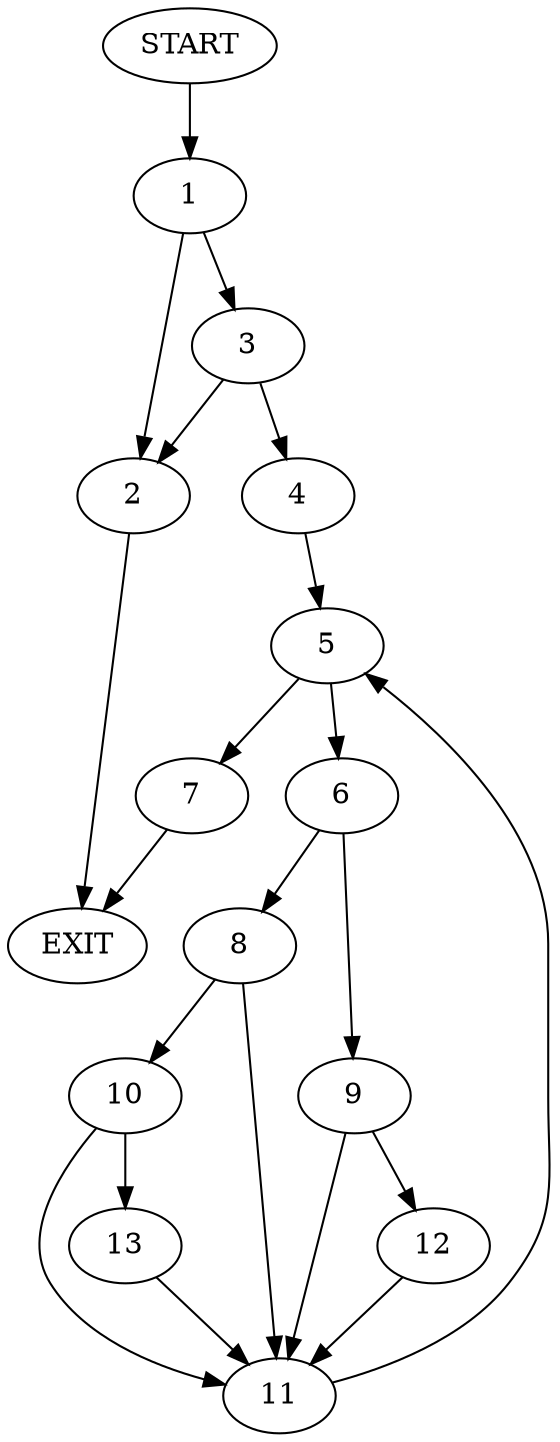 digraph {
0 [label="START"]
14 [label="EXIT"]
0 -> 1
1 -> 2
1 -> 3
3 -> 2
3 -> 4
2 -> 14
4 -> 5
5 -> 6
5 -> 7
7 -> 14
6 -> 8
6 -> 9
8 -> 10
8 -> 11
9 -> 12
9 -> 11
12 -> 11
11 -> 5
10 -> 13
10 -> 11
13 -> 11
}
